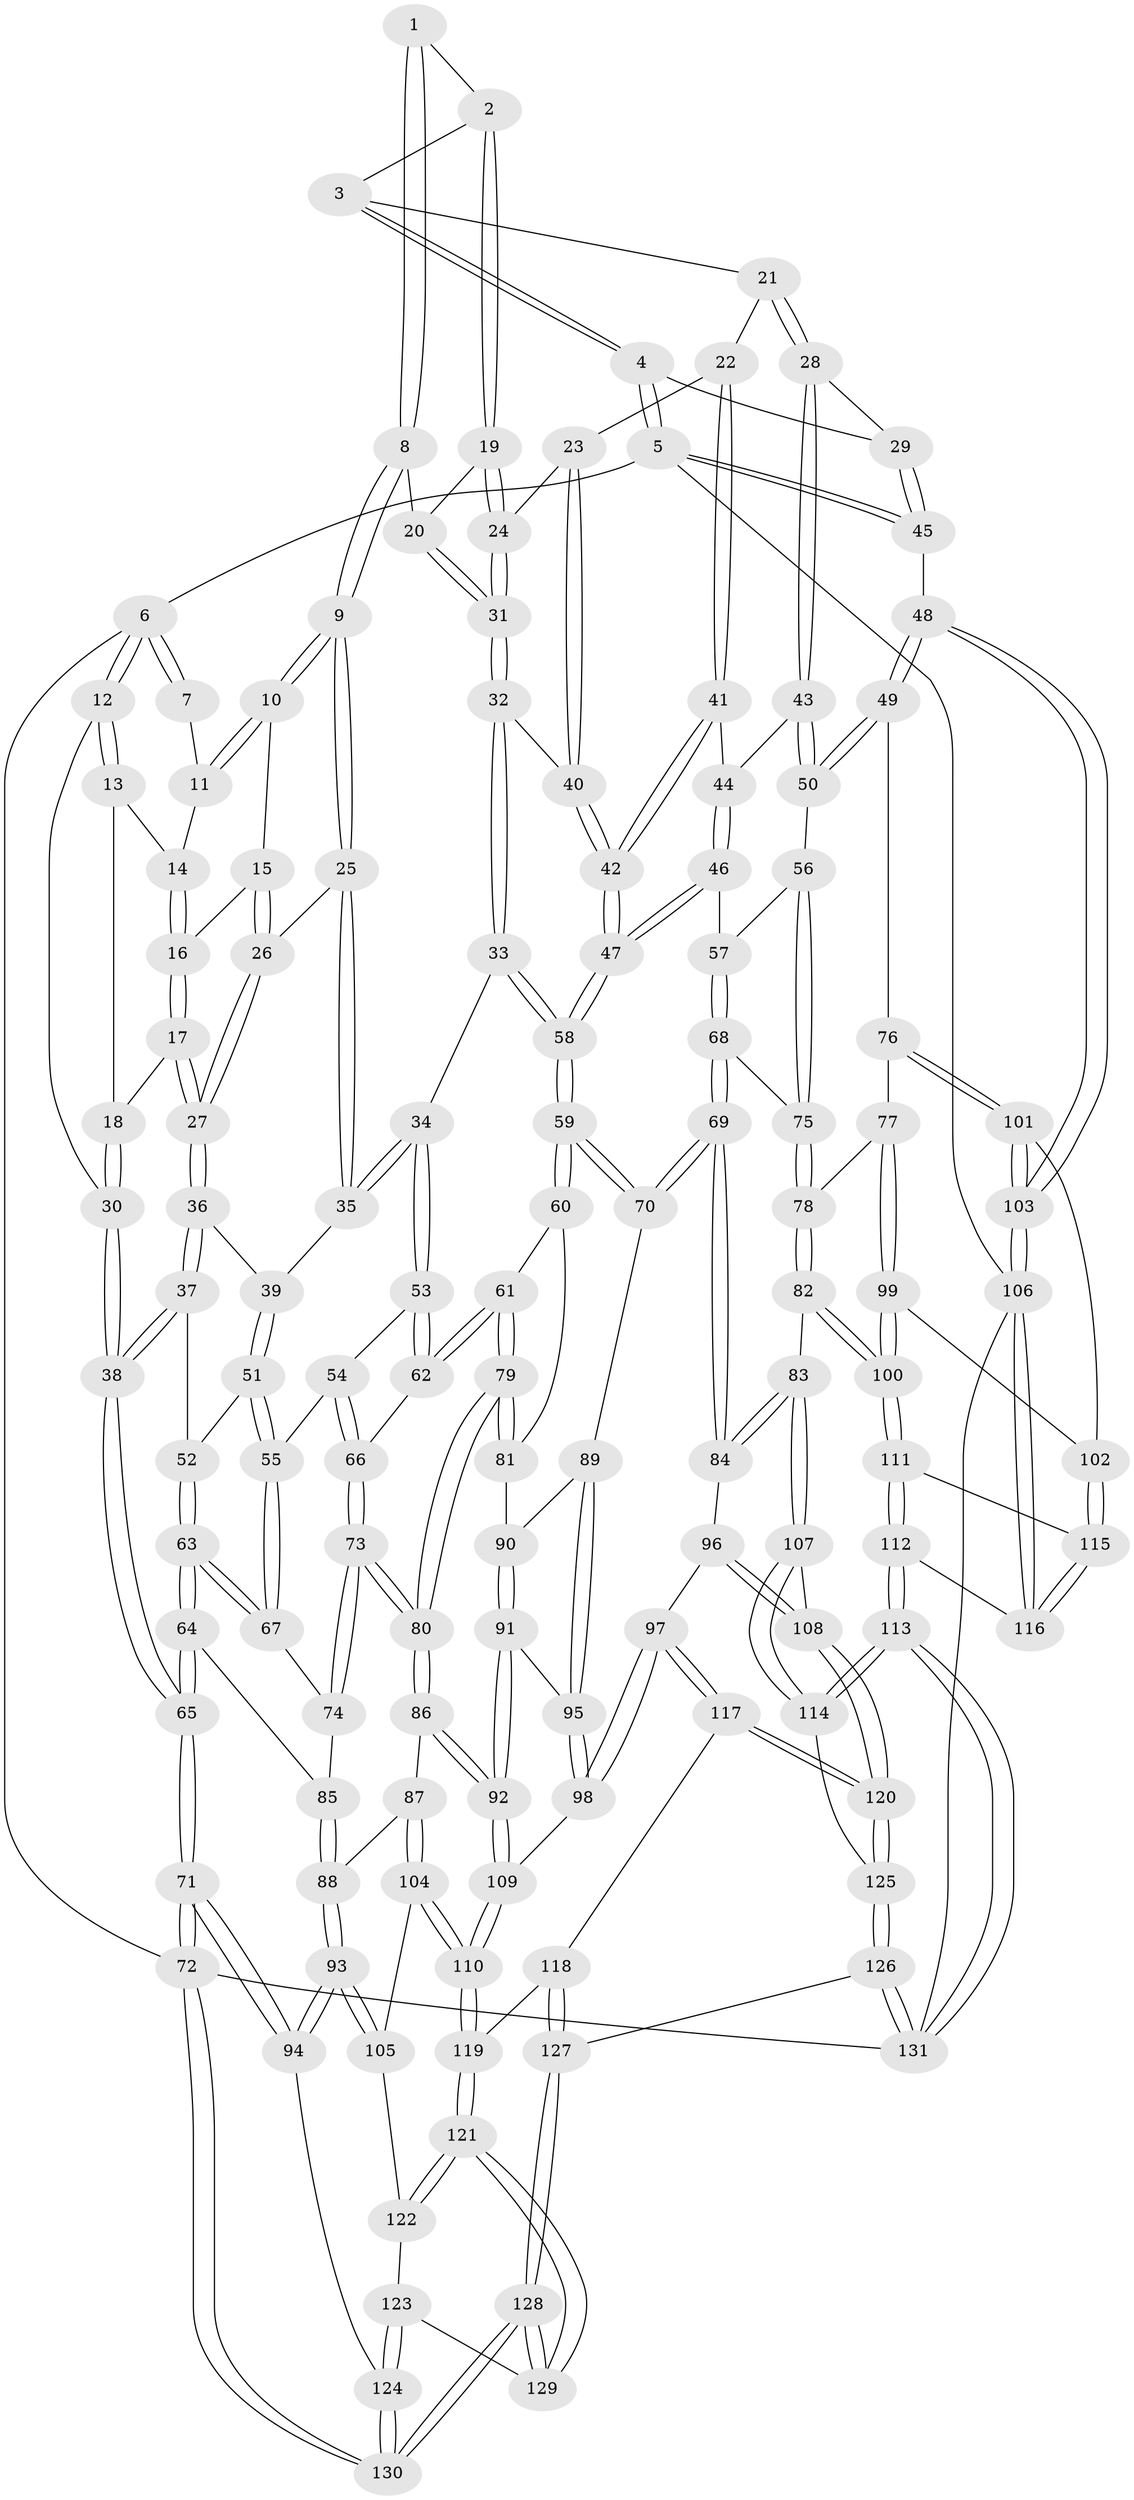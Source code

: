 // coarse degree distribution, {3: 0.10126582278481013, 4: 0.4177215189873418, 5: 0.379746835443038, 6: 0.10126582278481013}
// Generated by graph-tools (version 1.1) at 2025/52/02/27/25 19:52:36]
// undirected, 131 vertices, 324 edges
graph export_dot {
graph [start="1"]
  node [color=gray90,style=filled];
  1 [pos="+0.29998223599644613+0"];
  2 [pos="+0.5172875636202527+0"];
  3 [pos="+0.5777441420842975+0"];
  4 [pos="+1+0"];
  5 [pos="+1+0"];
  6 [pos="+0+0"];
  7 [pos="+0.16217446828225415+0"];
  8 [pos="+0.2672708011048598+0.1408640672657074"];
  9 [pos="+0.24790578418430184+0.16069183331845022"];
  10 [pos="+0.16849004207763066+0.09750475706011413"];
  11 [pos="+0.14435069573669534+0"];
  12 [pos="+0+0"];
  13 [pos="+0.013001346861764638+0.09588739118292681"];
  14 [pos="+0.07348329240675841+0.0886513892092746"];
  15 [pos="+0.10644970721122944+0.14079822431445277"];
  16 [pos="+0.10452089701831019+0.1413128782743879"];
  17 [pos="+0.07495080434543677+0.18664772310980796"];
  18 [pos="+0.05495636961524916+0.1687598269017578"];
  19 [pos="+0.4959771016956844+0"];
  20 [pos="+0.3922164526804658+0.13444934517785856"];
  21 [pos="+0.6448817299269914+0.1007352030642631"];
  22 [pos="+0.6120375681688496+0.219366464791642"];
  23 [pos="+0.5650098953514081+0.2225580541339268"];
  24 [pos="+0.5180415980276781+0.17060060755888848"];
  25 [pos="+0.24169461983926652+0.18921253822633619"];
  26 [pos="+0.1939510140535945+0.1927934530676497"];
  27 [pos="+0.07180999332266348+0.24309002029234061"];
  28 [pos="+0.8238557008610174+0.21691372569234119"];
  29 [pos="+0.8440248387188675+0.1986424398685427"];
  30 [pos="+0+0.061795488036573525"];
  31 [pos="+0.4110899245714731+0.22170367857039852"];
  32 [pos="+0.3999328916217652+0.2861369665580208"];
  33 [pos="+0.3722858117519371+0.3117616888583253"];
  34 [pos="+0.345262234214858+0.3206505422849854"];
  35 [pos="+0.2675636851899251+0.2759949614123639"];
  36 [pos="+0.0583836187654257+0.2735066879773342"];
  37 [pos="+0.025057422365366+0.30478162333716613"];
  38 [pos="+0+0.3097778136416778"];
  39 [pos="+0.23580800359485307+0.29051002328975856"];
  40 [pos="+0.5044348000653264+0.2875807644476751"];
  41 [pos="+0.6464233870623227+0.25419014038017534"];
  42 [pos="+0.5776898989650006+0.3827242711660668"];
  43 [pos="+0.8014926834931942+0.2585911617901313"];
  44 [pos="+0.7003996883533197+0.26619771535797493"];
  45 [pos="+1+0.4368215369968579"];
  46 [pos="+0.6527809790288945+0.4135939249694716"];
  47 [pos="+0.583408488722+0.42168099036764034"];
  48 [pos="+1+0.49348318834237404"];
  49 [pos="+1+0.4974949023440224"];
  50 [pos="+0.8251284608006036+0.40846355369590354"];
  51 [pos="+0.1462294316611629+0.4133385235875798"];
  52 [pos="+0.07803925853332469+0.3715248521768369"];
  53 [pos="+0.332763715183138+0.36387720935997453"];
  54 [pos="+0.22877405274577228+0.43120170975054856"];
  55 [pos="+0.1651623454276553+0.4484364893565381"];
  56 [pos="+0.8146421481902336+0.41645585468062407"];
  57 [pos="+0.7248017524832003+0.4277124356621979"];
  58 [pos="+0.5382983373317843+0.48288244303478345"];
  59 [pos="+0.5297649020340833+0.520580590534313"];
  60 [pos="+0.3854658010904771+0.5146170198932142"];
  61 [pos="+0.37710905401691147+0.5098509913512594"];
  62 [pos="+0.35218470374263916+0.48351037328865865"];
  63 [pos="+0.0011537448733398964+0.5482307746904923"];
  64 [pos="+0+0.5633218491248271"];
  65 [pos="+0+0.6822556284166162"];
  66 [pos="+0.29614941045006044+0.4970766098988597"];
  67 [pos="+0.16374253297466354+0.46334522087625624"];
  68 [pos="+0.6727024843333027+0.5549902837313923"];
  69 [pos="+0.5950092853378335+0.6133453972960183"];
  70 [pos="+0.5527138121322328+0.5762678296247168"];
  71 [pos="+0+0.6926096771316796"];
  72 [pos="+0+1"];
  73 [pos="+0.2142415522175694+0.5524842617411387"];
  74 [pos="+0.1993406190058294+0.5448723675866017"];
  75 [pos="+0.783620240442995+0.5287594027786618"];
  76 [pos="+0.90833091766582+0.6316882765752597"];
  77 [pos="+0.8993120638240699+0.634704068864687"];
  78 [pos="+0.8106225877018017+0.6370932453829237"];
  79 [pos="+0.2690030294379886+0.6001618490780045"];
  80 [pos="+0.2529399058783922+0.6077466814398713"];
  81 [pos="+0.36771228856412475+0.596552574751032"];
  82 [pos="+0.7371542768586502+0.6948713641285947"];
  83 [pos="+0.7016942110797536+0.6969347676618495"];
  84 [pos="+0.5954551943396794+0.6142028890104082"];
  85 [pos="+0.15774208170640627+0.5748043513336711"];
  86 [pos="+0.25923735253202335+0.676888867841792"];
  87 [pos="+0.23872321978084945+0.679569118590914"];
  88 [pos="+0.12741761078222946+0.6608724133407029"];
  89 [pos="+0.42730762911166315+0.6649136497002041"];
  90 [pos="+0.36790203257937826+0.5975251333883234"];
  91 [pos="+0.31149900847238315+0.6761715622253922"];
  92 [pos="+0.26349189516010546+0.6813754066234965"];
  93 [pos="+0+0.739008391952822"];
  94 [pos="+0+0.7305482392357103"];
  95 [pos="+0.4091901324618887+0.6969647190301286"];
  96 [pos="+0.5526512660362313+0.7003045450901239"];
  97 [pos="+0.45290361647042576+0.8006102402142321"];
  98 [pos="+0.42142906306480876+0.7582058185541939"];
  99 [pos="+0.8835051299579526+0.7275800078874924"];
  100 [pos="+0.810728807208001+0.78219044923886"];
  101 [pos="+0.9500133611902217+0.7446865411203536"];
  102 [pos="+0.9153059019767195+0.7826248680103646"];
  103 [pos="+1+0.7965120272274119"];
  104 [pos="+0.13137986655868833+0.7632039951096442"];
  105 [pos="+0.008400299781168602+0.753201687601953"];
  106 [pos="+1+0.8910340511725435"];
  107 [pos="+0.6472002642394652+0.849033116306361"];
  108 [pos="+0.592507649528758+0.8501163110174199"];
  109 [pos="+0.2713754048015795+0.7769420632205791"];
  110 [pos="+0.25472572486338013+0.823986733322986"];
  111 [pos="+0.8393298554489041+0.8453769294326094"];
  112 [pos="+0.8285698959515988+0.9134339286271639"];
  113 [pos="+0.7743486372543436+0.9942430237744172"];
  114 [pos="+0.7461674598242355+0.96892069653737"];
  115 [pos="+0.9110888989460632+0.7971786434458815"];
  116 [pos="+1+0.8757391569730612"];
  117 [pos="+0.46280211570053653+0.8609666858350425"];
  118 [pos="+0.33715619868998886+0.8859914545016326"];
  119 [pos="+0.2603355258549397+0.8775916322713504"];
  120 [pos="+0.4837094884018977+0.8792945820345703"];
  121 [pos="+0.2390917765620932+0.9032369294494064"];
  122 [pos="+0.10327898594732254+0.85036461708158"];
  123 [pos="+0.09390882362450904+0.9492454817431024"];
  124 [pos="+0.0757230840683065+0.9657614535627326"];
  125 [pos="+0.48995856696051554+0.9615761292609153"];
  126 [pos="+0.4560890050237575+1"];
  127 [pos="+0.4248166396693115+1"];
  128 [pos="+0.23979919756849552+1"];
  129 [pos="+0.23651614471982046+0.9114968324301971"];
  130 [pos="+0+1"];
  131 [pos="+0.8088778342258823+1"];
  1 -- 2;
  1 -- 8;
  1 -- 8;
  2 -- 3;
  2 -- 19;
  2 -- 19;
  3 -- 4;
  3 -- 4;
  3 -- 21;
  4 -- 5;
  4 -- 5;
  4 -- 29;
  5 -- 6;
  5 -- 45;
  5 -- 45;
  5 -- 106;
  6 -- 7;
  6 -- 7;
  6 -- 12;
  6 -- 12;
  6 -- 72;
  7 -- 11;
  8 -- 9;
  8 -- 9;
  8 -- 20;
  9 -- 10;
  9 -- 10;
  9 -- 25;
  9 -- 25;
  10 -- 11;
  10 -- 11;
  10 -- 15;
  11 -- 14;
  12 -- 13;
  12 -- 13;
  12 -- 30;
  13 -- 14;
  13 -- 18;
  14 -- 16;
  14 -- 16;
  15 -- 16;
  15 -- 26;
  15 -- 26;
  16 -- 17;
  16 -- 17;
  17 -- 18;
  17 -- 27;
  17 -- 27;
  18 -- 30;
  18 -- 30;
  19 -- 20;
  19 -- 24;
  19 -- 24;
  20 -- 31;
  20 -- 31;
  21 -- 22;
  21 -- 28;
  21 -- 28;
  22 -- 23;
  22 -- 41;
  22 -- 41;
  23 -- 24;
  23 -- 40;
  23 -- 40;
  24 -- 31;
  24 -- 31;
  25 -- 26;
  25 -- 35;
  25 -- 35;
  26 -- 27;
  26 -- 27;
  27 -- 36;
  27 -- 36;
  28 -- 29;
  28 -- 43;
  28 -- 43;
  29 -- 45;
  29 -- 45;
  30 -- 38;
  30 -- 38;
  31 -- 32;
  31 -- 32;
  32 -- 33;
  32 -- 33;
  32 -- 40;
  33 -- 34;
  33 -- 58;
  33 -- 58;
  34 -- 35;
  34 -- 35;
  34 -- 53;
  34 -- 53;
  35 -- 39;
  36 -- 37;
  36 -- 37;
  36 -- 39;
  37 -- 38;
  37 -- 38;
  37 -- 52;
  38 -- 65;
  38 -- 65;
  39 -- 51;
  39 -- 51;
  40 -- 42;
  40 -- 42;
  41 -- 42;
  41 -- 42;
  41 -- 44;
  42 -- 47;
  42 -- 47;
  43 -- 44;
  43 -- 50;
  43 -- 50;
  44 -- 46;
  44 -- 46;
  45 -- 48;
  46 -- 47;
  46 -- 47;
  46 -- 57;
  47 -- 58;
  47 -- 58;
  48 -- 49;
  48 -- 49;
  48 -- 103;
  48 -- 103;
  49 -- 50;
  49 -- 50;
  49 -- 76;
  50 -- 56;
  51 -- 52;
  51 -- 55;
  51 -- 55;
  52 -- 63;
  52 -- 63;
  53 -- 54;
  53 -- 62;
  53 -- 62;
  54 -- 55;
  54 -- 66;
  54 -- 66;
  55 -- 67;
  55 -- 67;
  56 -- 57;
  56 -- 75;
  56 -- 75;
  57 -- 68;
  57 -- 68;
  58 -- 59;
  58 -- 59;
  59 -- 60;
  59 -- 60;
  59 -- 70;
  59 -- 70;
  60 -- 61;
  60 -- 81;
  61 -- 62;
  61 -- 62;
  61 -- 79;
  61 -- 79;
  62 -- 66;
  63 -- 64;
  63 -- 64;
  63 -- 67;
  63 -- 67;
  64 -- 65;
  64 -- 65;
  64 -- 85;
  65 -- 71;
  65 -- 71;
  66 -- 73;
  66 -- 73;
  67 -- 74;
  68 -- 69;
  68 -- 69;
  68 -- 75;
  69 -- 70;
  69 -- 70;
  69 -- 84;
  69 -- 84;
  70 -- 89;
  71 -- 72;
  71 -- 72;
  71 -- 94;
  71 -- 94;
  72 -- 130;
  72 -- 130;
  72 -- 131;
  73 -- 74;
  73 -- 74;
  73 -- 80;
  73 -- 80;
  74 -- 85;
  75 -- 78;
  75 -- 78;
  76 -- 77;
  76 -- 101;
  76 -- 101;
  77 -- 78;
  77 -- 99;
  77 -- 99;
  78 -- 82;
  78 -- 82;
  79 -- 80;
  79 -- 80;
  79 -- 81;
  79 -- 81;
  80 -- 86;
  80 -- 86;
  81 -- 90;
  82 -- 83;
  82 -- 100;
  82 -- 100;
  83 -- 84;
  83 -- 84;
  83 -- 107;
  83 -- 107;
  84 -- 96;
  85 -- 88;
  85 -- 88;
  86 -- 87;
  86 -- 92;
  86 -- 92;
  87 -- 88;
  87 -- 104;
  87 -- 104;
  88 -- 93;
  88 -- 93;
  89 -- 90;
  89 -- 95;
  89 -- 95;
  90 -- 91;
  90 -- 91;
  91 -- 92;
  91 -- 92;
  91 -- 95;
  92 -- 109;
  92 -- 109;
  93 -- 94;
  93 -- 94;
  93 -- 105;
  93 -- 105;
  94 -- 124;
  95 -- 98;
  95 -- 98;
  96 -- 97;
  96 -- 108;
  96 -- 108;
  97 -- 98;
  97 -- 98;
  97 -- 117;
  97 -- 117;
  98 -- 109;
  99 -- 100;
  99 -- 100;
  99 -- 102;
  100 -- 111;
  100 -- 111;
  101 -- 102;
  101 -- 103;
  101 -- 103;
  102 -- 115;
  102 -- 115;
  103 -- 106;
  103 -- 106;
  104 -- 105;
  104 -- 110;
  104 -- 110;
  105 -- 122;
  106 -- 116;
  106 -- 116;
  106 -- 131;
  107 -- 108;
  107 -- 114;
  107 -- 114;
  108 -- 120;
  108 -- 120;
  109 -- 110;
  109 -- 110;
  110 -- 119;
  110 -- 119;
  111 -- 112;
  111 -- 112;
  111 -- 115;
  112 -- 113;
  112 -- 113;
  112 -- 116;
  113 -- 114;
  113 -- 114;
  113 -- 131;
  113 -- 131;
  114 -- 125;
  115 -- 116;
  115 -- 116;
  117 -- 118;
  117 -- 120;
  117 -- 120;
  118 -- 119;
  118 -- 127;
  118 -- 127;
  119 -- 121;
  119 -- 121;
  120 -- 125;
  120 -- 125;
  121 -- 122;
  121 -- 122;
  121 -- 129;
  121 -- 129;
  122 -- 123;
  123 -- 124;
  123 -- 124;
  123 -- 129;
  124 -- 130;
  124 -- 130;
  125 -- 126;
  125 -- 126;
  126 -- 127;
  126 -- 131;
  126 -- 131;
  127 -- 128;
  127 -- 128;
  128 -- 129;
  128 -- 129;
  128 -- 130;
  128 -- 130;
}
